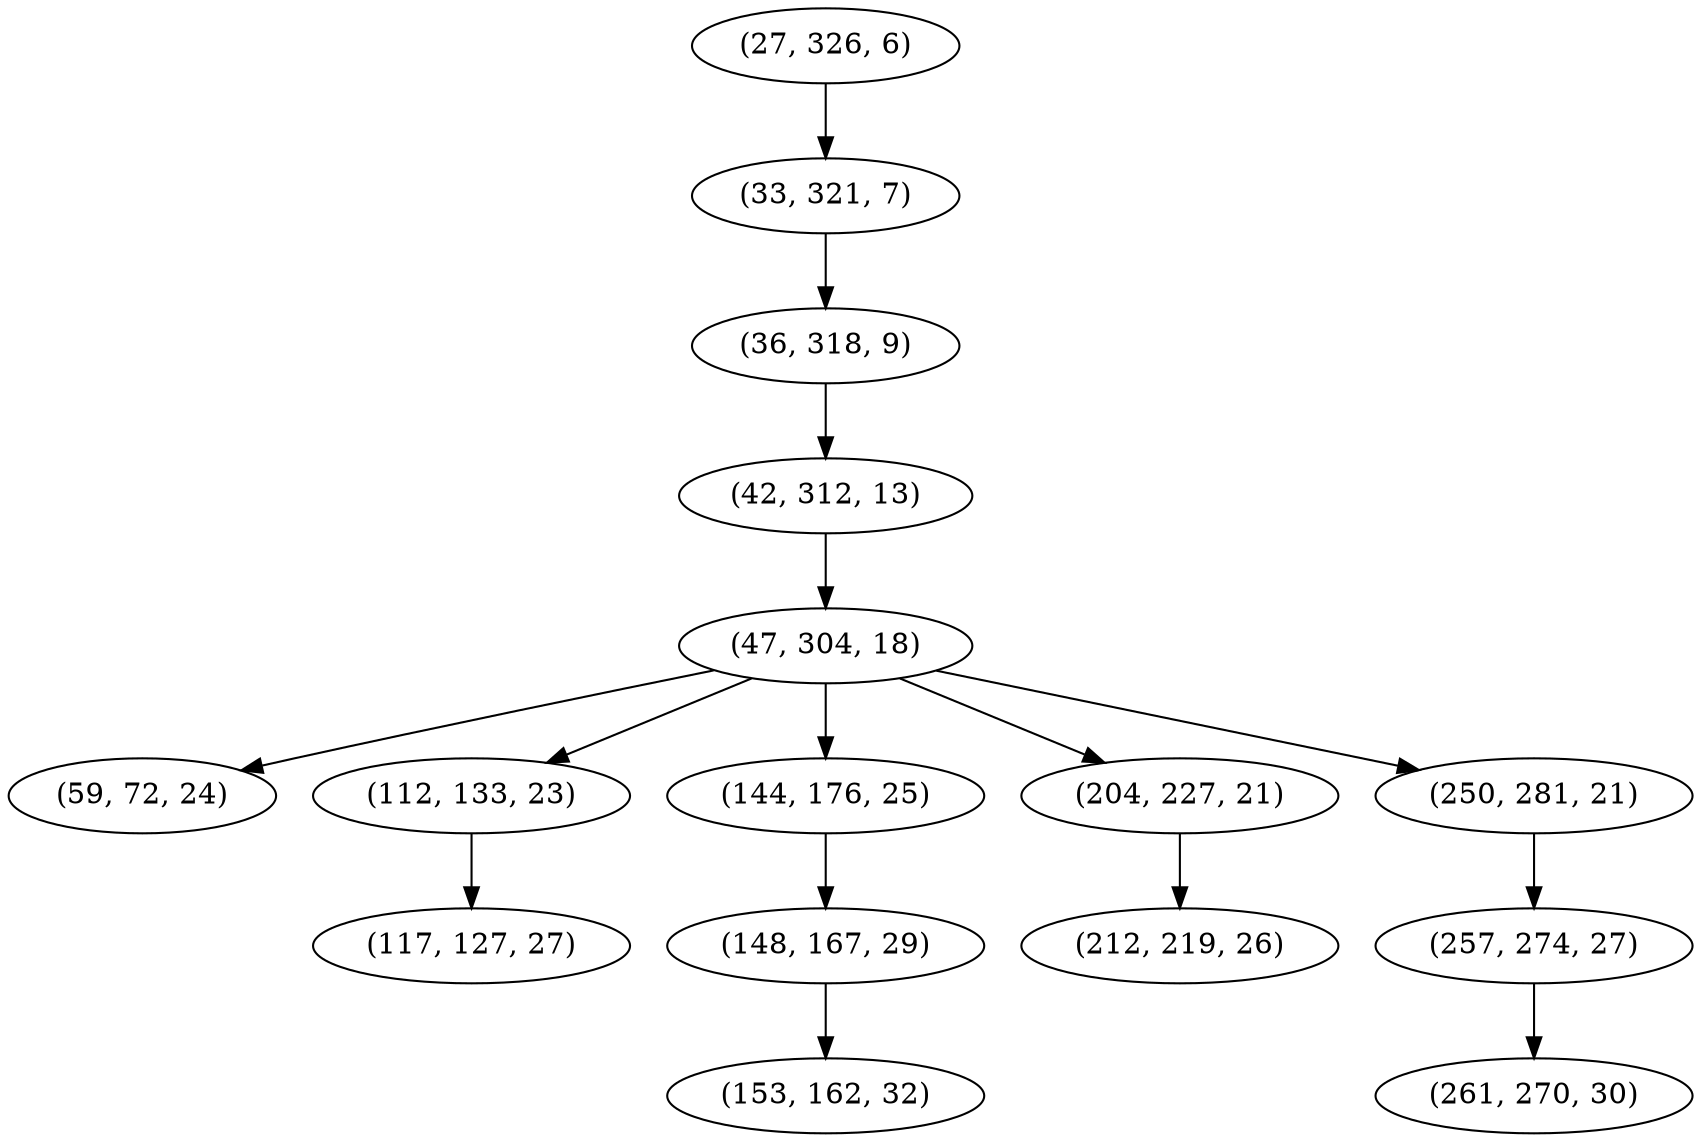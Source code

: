 digraph tree {
    "(27, 326, 6)";
    "(33, 321, 7)";
    "(36, 318, 9)";
    "(42, 312, 13)";
    "(47, 304, 18)";
    "(59, 72, 24)";
    "(112, 133, 23)";
    "(117, 127, 27)";
    "(144, 176, 25)";
    "(148, 167, 29)";
    "(153, 162, 32)";
    "(204, 227, 21)";
    "(212, 219, 26)";
    "(250, 281, 21)";
    "(257, 274, 27)";
    "(261, 270, 30)";
    "(27, 326, 6)" -> "(33, 321, 7)";
    "(33, 321, 7)" -> "(36, 318, 9)";
    "(36, 318, 9)" -> "(42, 312, 13)";
    "(42, 312, 13)" -> "(47, 304, 18)";
    "(47, 304, 18)" -> "(59, 72, 24)";
    "(47, 304, 18)" -> "(112, 133, 23)";
    "(47, 304, 18)" -> "(144, 176, 25)";
    "(47, 304, 18)" -> "(204, 227, 21)";
    "(47, 304, 18)" -> "(250, 281, 21)";
    "(112, 133, 23)" -> "(117, 127, 27)";
    "(144, 176, 25)" -> "(148, 167, 29)";
    "(148, 167, 29)" -> "(153, 162, 32)";
    "(204, 227, 21)" -> "(212, 219, 26)";
    "(250, 281, 21)" -> "(257, 274, 27)";
    "(257, 274, 27)" -> "(261, 270, 30)";
}
